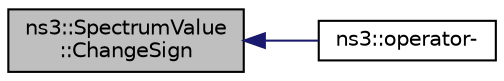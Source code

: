 digraph "ns3::SpectrumValue::ChangeSign"
{
  edge [fontname="Helvetica",fontsize="10",labelfontname="Helvetica",labelfontsize="10"];
  node [fontname="Helvetica",fontsize="10",shape=record];
  rankdir="LR";
  Node1 [label="ns3::SpectrumValue\l::ChangeSign",height=0.2,width=0.4,color="black", fillcolor="grey75", style="filled", fontcolor="black"];
  Node1 -> Node2 [dir="back",color="midnightblue",fontsize="10",style="solid"];
  Node2 [label="ns3::operator-",height=0.2,width=0.4,color="black", fillcolor="white", style="filled",URL="$d7/d2e/namespacens3.html#a50a5430fa6182dc6973ad107685fc889"];
}
